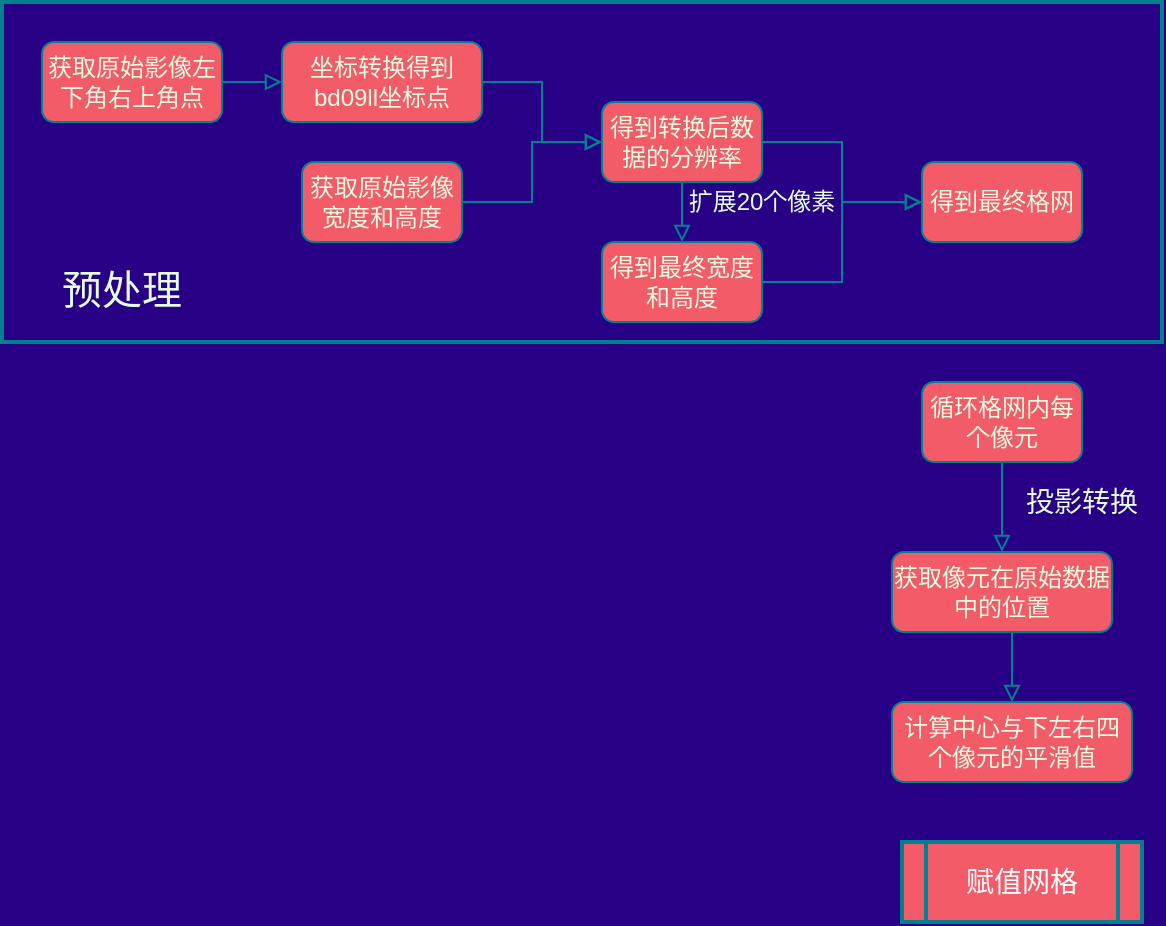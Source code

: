 <mxfile version="13.8.0" type="github">
  <diagram id="C5RBs43oDa-KdzZeNtuy" name="Page-1">
    <mxGraphModel dx="1113" dy="655" grid="1" gridSize="10" guides="1" tooltips="1" connect="1" arrows="1" fold="1" page="1" pageScale="1" pageWidth="827" pageHeight="1169" background="#280086" math="0" shadow="0">
      <root>
        <mxCell id="WIyWlLk6GJQsqaUBKTNV-0" />
        <mxCell id="WIyWlLk6GJQsqaUBKTNV-1" parent="WIyWlLk6GJQsqaUBKTNV-0" />
        <mxCell id="WwxlHJiuaojEHLZEj_QW-18" value="" style="rounded=0;whiteSpace=wrap;html=1;sketch=0;strokeColor=#028090;fontColor=#E4FDE1;fillColor=none;strokeWidth=2;" vertex="1" parent="WIyWlLk6GJQsqaUBKTNV-1">
          <mxGeometry x="40" y="290" width="580" height="170" as="geometry" />
        </mxCell>
        <mxCell id="WwxlHJiuaojEHLZEj_QW-4" style="edgeStyle=orthogonalEdgeStyle;rounded=0;orthogonalLoop=1;jettySize=auto;html=1;exitX=1;exitY=0.5;exitDx=0;exitDy=0;entryX=0;entryY=0.5;entryDx=0;entryDy=0;labelBackgroundColor=#114B5F;endArrow=block;endFill=0;strokeColor=#028090;fontColor=#E4FDE1;" edge="1" parent="WIyWlLk6GJQsqaUBKTNV-1" source="WwxlHJiuaojEHLZEj_QW-0" target="WwxlHJiuaojEHLZEj_QW-1">
          <mxGeometry relative="1" as="geometry" />
        </mxCell>
        <mxCell id="WwxlHJiuaojEHLZEj_QW-0" value="获取原始影像左下角右上角点" style="rounded=1;whiteSpace=wrap;html=1;fontColor=#E4FDE1;fillColor=#F45B69;strokeColor=#028090;" vertex="1" parent="WIyWlLk6GJQsqaUBKTNV-1">
          <mxGeometry x="60" y="310" width="90" height="40" as="geometry" />
        </mxCell>
        <mxCell id="WwxlHJiuaojEHLZEj_QW-7" style="edgeStyle=orthogonalEdgeStyle;rounded=0;orthogonalLoop=1;jettySize=auto;html=1;exitX=1;exitY=0.5;exitDx=0;exitDy=0;entryX=0;entryY=0.5;entryDx=0;entryDy=0;labelBackgroundColor=#114B5F;endArrow=block;endFill=0;strokeColor=#028090;fontColor=#E4FDE1;" edge="1" parent="WIyWlLk6GJQsqaUBKTNV-1" source="WwxlHJiuaojEHLZEj_QW-1" target="WwxlHJiuaojEHLZEj_QW-6">
          <mxGeometry relative="1" as="geometry" />
        </mxCell>
        <mxCell id="WwxlHJiuaojEHLZEj_QW-1" value="坐标转换得到bd09ll坐标点" style="rounded=1;whiteSpace=wrap;html=1;fontColor=#E4FDE1;fillColor=#F45B69;strokeColor=#028090;" vertex="1" parent="WIyWlLk6GJQsqaUBKTNV-1">
          <mxGeometry x="180" y="310" width="100" height="40" as="geometry" />
        </mxCell>
        <mxCell id="WwxlHJiuaojEHLZEj_QW-8" style="edgeStyle=orthogonalEdgeStyle;rounded=0;orthogonalLoop=1;jettySize=auto;html=1;exitX=1;exitY=0.5;exitDx=0;exitDy=0;entryX=0;entryY=0.5;entryDx=0;entryDy=0;labelBackgroundColor=#114B5F;endArrow=block;endFill=0;strokeColor=#028090;fontColor=#E4FDE1;" edge="1" parent="WIyWlLk6GJQsqaUBKTNV-1" source="WwxlHJiuaojEHLZEj_QW-5" target="WwxlHJiuaojEHLZEj_QW-6">
          <mxGeometry relative="1" as="geometry" />
        </mxCell>
        <mxCell id="WwxlHJiuaojEHLZEj_QW-5" value="获取原始影像宽度和高度" style="rounded=1;whiteSpace=wrap;html=1;fontColor=#E4FDE1;fillColor=#F45B69;strokeColor=#028090;" vertex="1" parent="WIyWlLk6GJQsqaUBKTNV-1">
          <mxGeometry x="190" y="370" width="80" height="40" as="geometry" />
        </mxCell>
        <mxCell id="WwxlHJiuaojEHLZEj_QW-10" style="edgeStyle=orthogonalEdgeStyle;rounded=0;orthogonalLoop=1;jettySize=auto;html=1;exitX=0.5;exitY=1;exitDx=0;exitDy=0;entryX=0.5;entryY=0;entryDx=0;entryDy=0;labelBackgroundColor=#114B5F;endArrow=block;endFill=0;strokeColor=#028090;fontColor=#E4FDE1;" edge="1" parent="WIyWlLk6GJQsqaUBKTNV-1" source="WwxlHJiuaojEHLZEj_QW-6" target="WwxlHJiuaojEHLZEj_QW-9">
          <mxGeometry relative="1" as="geometry" />
        </mxCell>
        <mxCell id="WwxlHJiuaojEHLZEj_QW-14" style="edgeStyle=orthogonalEdgeStyle;rounded=0;orthogonalLoop=1;jettySize=auto;html=1;exitX=1;exitY=0.5;exitDx=0;exitDy=0;entryX=0;entryY=0.5;entryDx=0;entryDy=0;labelBackgroundColor=#114B5F;endArrow=block;endFill=0;strokeColor=#028090;fontColor=#E4FDE1;" edge="1" parent="WIyWlLk6GJQsqaUBKTNV-1" source="WwxlHJiuaojEHLZEj_QW-6" target="WwxlHJiuaojEHLZEj_QW-13">
          <mxGeometry relative="1" as="geometry" />
        </mxCell>
        <mxCell id="WwxlHJiuaojEHLZEj_QW-6" value="得到转换后数据的分辨率" style="rounded=1;whiteSpace=wrap;html=1;fontColor=#E4FDE1;fillColor=#F45B69;strokeColor=#028090;" vertex="1" parent="WIyWlLk6GJQsqaUBKTNV-1">
          <mxGeometry x="340" y="340" width="80" height="40" as="geometry" />
        </mxCell>
        <mxCell id="WwxlHJiuaojEHLZEj_QW-15" style="edgeStyle=orthogonalEdgeStyle;rounded=0;orthogonalLoop=1;jettySize=auto;html=1;exitX=1;exitY=0.5;exitDx=0;exitDy=0;entryX=0;entryY=0.5;entryDx=0;entryDy=0;labelBackgroundColor=#114B5F;endArrow=block;endFill=0;strokeColor=#028090;fontColor=#E4FDE1;" edge="1" parent="WIyWlLk6GJQsqaUBKTNV-1" source="WwxlHJiuaojEHLZEj_QW-9" target="WwxlHJiuaojEHLZEj_QW-13">
          <mxGeometry relative="1" as="geometry" />
        </mxCell>
        <mxCell id="WwxlHJiuaojEHLZEj_QW-9" value="得到最终宽度和高度" style="rounded=1;whiteSpace=wrap;html=1;fontColor=#E4FDE1;fillColor=#F45B69;strokeColor=#028090;" vertex="1" parent="WIyWlLk6GJQsqaUBKTNV-1">
          <mxGeometry x="340" y="410" width="80" height="40" as="geometry" />
        </mxCell>
        <mxCell id="WwxlHJiuaojEHLZEj_QW-12" value="扩展20个像素" style="text;html=1;strokeColor=none;fillColor=none;align=center;verticalAlign=middle;whiteSpace=wrap;rounded=0;sketch=0;fontColor=#E4FDE1;" vertex="1" parent="WIyWlLk6GJQsqaUBKTNV-1">
          <mxGeometry x="380" y="380" width="80" height="20" as="geometry" />
        </mxCell>
        <mxCell id="WwxlHJiuaojEHLZEj_QW-13" value="得到最终格网" style="rounded=1;whiteSpace=wrap;html=1;fontColor=#E4FDE1;fillColor=#F45B69;strokeColor=#028090;" vertex="1" parent="WIyWlLk6GJQsqaUBKTNV-1">
          <mxGeometry x="500" y="370" width="80" height="40" as="geometry" />
        </mxCell>
        <mxCell id="WwxlHJiuaojEHLZEj_QW-21" style="edgeStyle=orthogonalEdgeStyle;rounded=0;orthogonalLoop=1;jettySize=auto;html=1;exitX=0.5;exitY=1;exitDx=0;exitDy=0;entryX=0.5;entryY=0;entryDx=0;entryDy=0;labelBackgroundColor=#114B5F;endArrow=block;endFill=0;strokeColor=#028090;fontSize=20;fontColor=#E4FDE1;" edge="1" parent="WIyWlLk6GJQsqaUBKTNV-1" source="WwxlHJiuaojEHLZEj_QW-16" target="WwxlHJiuaojEHLZEj_QW-20">
          <mxGeometry relative="1" as="geometry" />
        </mxCell>
        <mxCell id="WwxlHJiuaojEHLZEj_QW-16" value="循环格网内每个像元" style="rounded=1;whiteSpace=wrap;html=1;fontColor=#E4FDE1;fillColor=#F45B69;strokeColor=#028090;" vertex="1" parent="WIyWlLk6GJQsqaUBKTNV-1">
          <mxGeometry x="500" y="480" width="80" height="40" as="geometry" />
        </mxCell>
        <mxCell id="WwxlHJiuaojEHLZEj_QW-19" value="预处理" style="text;html=1;strokeColor=none;fillColor=none;align=center;verticalAlign=middle;whiteSpace=wrap;rounded=0;sketch=0;fontColor=#E4FDE1;fontSize=20;" vertex="1" parent="WIyWlLk6GJQsqaUBKTNV-1">
          <mxGeometry x="55" y="423" width="90" height="20" as="geometry" />
        </mxCell>
        <mxCell id="WwxlHJiuaojEHLZEj_QW-24" style="edgeStyle=orthogonalEdgeStyle;rounded=0;orthogonalLoop=1;jettySize=auto;html=1;exitX=0.5;exitY=1;exitDx=0;exitDy=0;entryX=0.5;entryY=0;entryDx=0;entryDy=0;labelBackgroundColor=#114B5F;endArrow=block;endFill=0;strokeColor=#028090;fontSize=14;fontColor=#E4FDE1;" edge="1" parent="WIyWlLk6GJQsqaUBKTNV-1" source="WwxlHJiuaojEHLZEj_QW-20" target="WwxlHJiuaojEHLZEj_QW-23">
          <mxGeometry relative="1" as="geometry" />
        </mxCell>
        <mxCell id="WwxlHJiuaojEHLZEj_QW-20" value="获取像元在原始数据中的位置" style="rounded=1;whiteSpace=wrap;html=1;fontColor=#E4FDE1;fillColor=#F45B69;strokeColor=#028090;" vertex="1" parent="WIyWlLk6GJQsqaUBKTNV-1">
          <mxGeometry x="485" y="565" width="110" height="40" as="geometry" />
        </mxCell>
        <mxCell id="WwxlHJiuaojEHLZEj_QW-22" value="投影转换" style="text;html=1;strokeColor=none;fillColor=none;align=center;verticalAlign=middle;whiteSpace=wrap;rounded=0;sketch=0;fontSize=14;fontColor=#E4FDE1;" vertex="1" parent="WIyWlLk6GJQsqaUBKTNV-1">
          <mxGeometry x="540" y="530" width="80" height="20" as="geometry" />
        </mxCell>
        <mxCell id="WwxlHJiuaojEHLZEj_QW-23" value="计算中心与下左右四个像元的平滑值" style="rounded=1;whiteSpace=wrap;html=1;fontColor=#E4FDE1;fillColor=#F45B69;strokeColor=#028090;" vertex="1" parent="WIyWlLk6GJQsqaUBKTNV-1">
          <mxGeometry x="485" y="640" width="120" height="40" as="geometry" />
        </mxCell>
        <mxCell id="WwxlHJiuaojEHLZEj_QW-26" value="赋值网格" style="shape=process;whiteSpace=wrap;html=1;backgroundOutline=1;rounded=0;sketch=0;strokeWidth=2;fontSize=14;fillColor=#F45B69;strokeColor=#028090;fontColor=#FFFFFF;" vertex="1" parent="WIyWlLk6GJQsqaUBKTNV-1">
          <mxGeometry x="490" y="710" width="120" height="40" as="geometry" />
        </mxCell>
      </root>
    </mxGraphModel>
  </diagram>
</mxfile>
